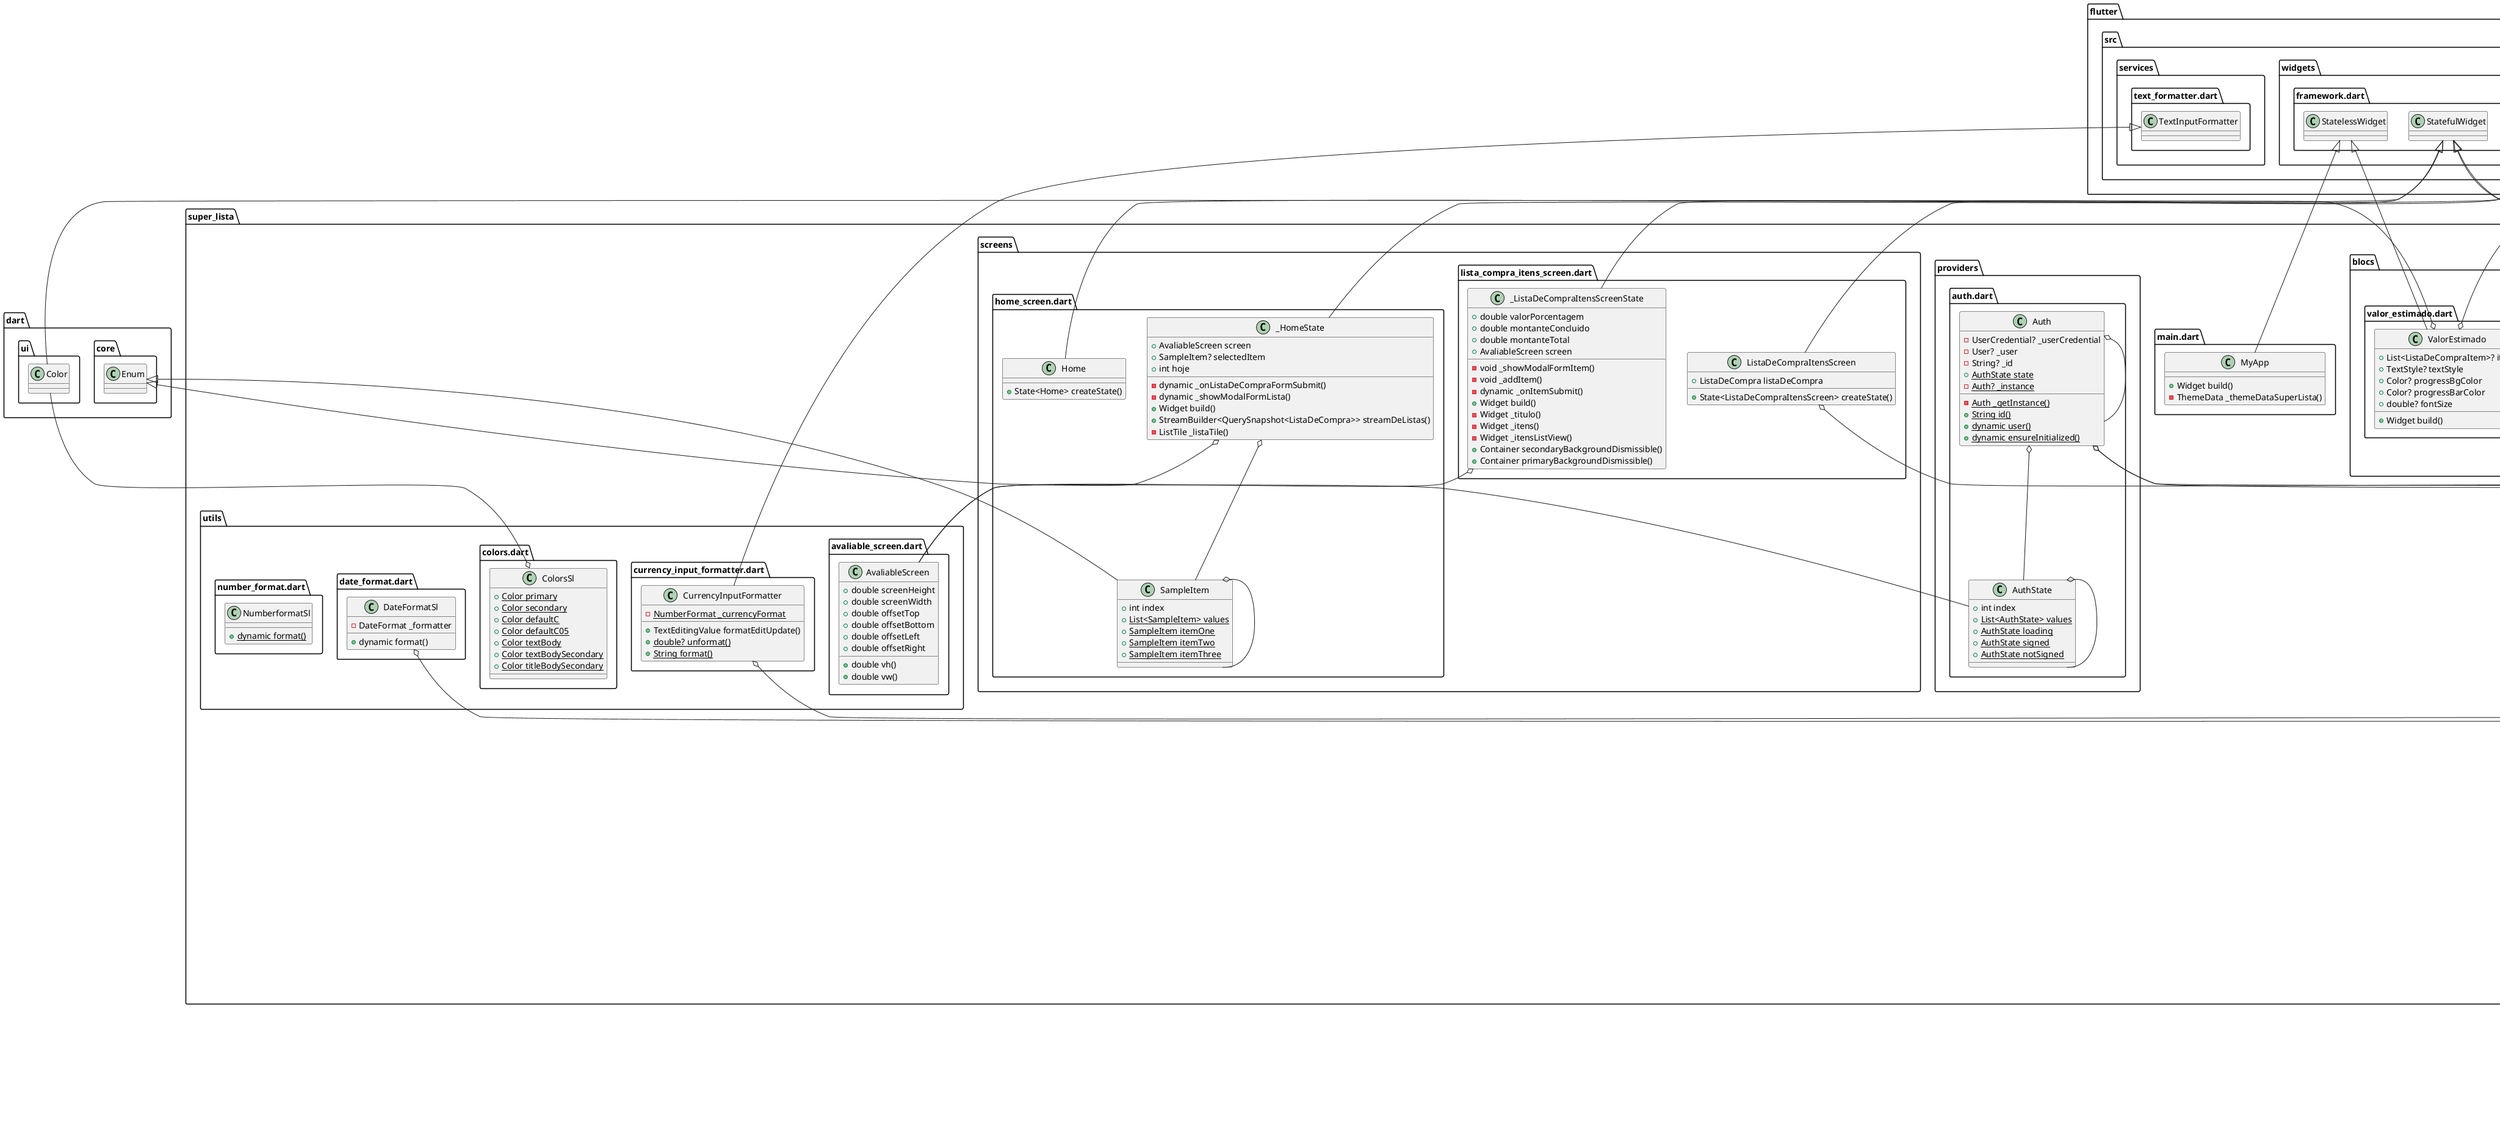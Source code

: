 @startuml
set namespaceSeparator ::

class "super_lista::blocs::lista_de_compra_form.dart::ListaDeCompraForm" {
  +dynamic Function(ListaDeCompra, String?, DateTime?) onSubmit
  +ListaDeCompra? listaDeCompra
  +State<ListaDeCompraForm> createState()
}

"super_lista::blocs::lista_de_compra_form.dart::ListaDeCompraForm" o-- "null::dynamic Function(ListaDeCompra, String, DateTime)"
"super_lista::blocs::lista_de_compra_form.dart::ListaDeCompraForm" o-- "super_lista::models::lista_de_compra.dart::ListaDeCompra"
"flutter::src::widgets::framework.dart::StatefulWidget" <|-- "super_lista::blocs::lista_de_compra_form.dart::ListaDeCompraForm"

class "super_lista::blocs::lista_de_compra_form.dart::_ListaDeCompraFormState" {
  -TextEditingController _tituloController
  -DateTime? _selectedDate
  +void initState()
  -dynamic _showDatePicker()
  -dynamic _submitForm()
  +Widget build()
}

"super_lista::blocs::lista_de_compra_form.dart::_ListaDeCompraFormState" o-- "flutter::src::widgets::editable_text.dart::TextEditingController"
"flutter::src::widgets::framework.dart::State" <|-- "super_lista::blocs::lista_de_compra_form.dart::_ListaDeCompraFormState"

class "super_lista::blocs::lista_de_compra_item_form.dart::ListaDeCompraItemForm" {
  +ListaDeCompraItem listaDeCompraItem
  +dynamic Function(String, int, double, ListaDeCompraItem) onSubmit
  +State<ListaDeCompraItemForm> createState()
}

"super_lista::blocs::lista_de_compra_item_form.dart::ListaDeCompraItemForm" o-- "super_lista::models::lista_de_compra_item.dart::ListaDeCompraItem"
"super_lista::blocs::lista_de_compra_item_form.dart::ListaDeCompraItemForm" o-- "null::dynamic Function(String, int, double, ListaDeCompraItem)"
"flutter::src::widgets::framework.dart::StatefulWidget" <|-- "super_lista::blocs::lista_de_compra_item_form.dart::ListaDeCompraItemForm"

class "super_lista::blocs::lista_de_compra_item_form.dart::_ListaDeCompraItemFormState" {
  -TextEditingController _tituloController
  -TextEditingController _quantidadeController
  -TextEditingController _valorUnidadeController
  -TextEditingController _valorTotalController
  -dynamic _sum()
  -dynamic _sincronizarValorTotal()
  -dynamic _sincronizarValorUnidade()
  +void initState()
  -dynamic _submitForm()
  +Widget build()
}

"super_lista::blocs::lista_de_compra_item_form.dart::_ListaDeCompraItemFormState" o-- "flutter::src::widgets::editable_text.dart::TextEditingController"
"flutter::src::widgets::framework.dart::State" <|-- "super_lista::blocs::lista_de_compra_item_form.dart::_ListaDeCompraItemFormState"

class "super_lista::blocs::valor_estimado.dart::ValorEstimado" {
  +List<ListaDeCompraItem>? itens
  +TextStyle? textStyle
  +Color? progressBgColor
  +Color? progressBarColor
  +double? fontSize
  +Widget build()
}

"super_lista::blocs::valor_estimado.dart::ValorEstimado" o-- "flutter::src::painting::text_style.dart::TextStyle"
"super_lista::blocs::valor_estimado.dart::ValorEstimado" o-- "dart::ui::Color"
"flutter::src::widgets::framework.dart::StatelessWidget" <|-- "super_lista::blocs::valor_estimado.dart::ValorEstimado"

class "super_lista::firebase_options.dart::DefaultFirebaseOptions" {
  {static} +FirebaseOptions web
  {static} +FirebaseOptions android
  {static} +FirebaseOptions ios
  {static} +FirebaseOptions macos
  {static} +FirebaseOptions windows
  {static} +FirebaseOptions currentPlatform
}

"super_lista::firebase_options.dart::DefaultFirebaseOptions" o-- "firebase_core_platform_interface::firebase_core_platform_interface.dart::FirebaseOptions"

class "super_lista::main.dart::MyApp" {
  +Widget build()
  -ThemeData _themeDataSuperLista()
}

"flutter::src::widgets::framework.dart::StatelessWidget" <|-- "super_lista::main.dart::MyApp"

class "super_lista::models::lista_de_compra.dart::ListaDeCompra" {
  +String? id
  +String userId
  +DateTime? data
  +String? titulo
  {static} -CollectionReference<ListaDeCompra> _collectionRef
  +Map<String, dynamic> toFirestore()
  {static} +Stream<DocumentSnapshot<ListaDeCompra>> find()
  {static} +Stream<QuerySnapshot<ListaDeCompra>> all()
  +ListaDeCompra save()
  +Stream<QuerySnapshot<ListaDeCompraItem>>? itens()
  +void delete()
}

"super_lista::models::lista_de_compra.dart::ListaDeCompra" o-- "cloud_firestore::cloud_firestore.dart::CollectionReference<ListaDeCompra>"

class "super_lista::models::lista_de_compra_item.dart::ListaDeCompraItem" {
  +String? titulo
  +String? id
  +String listaDeCompraId
  +bool isConcluido
  +DateTime? concluidoEm
  +DateTime criadoEm
  +int quantidade
  +double? valorTotal
  +double? valorUnidade
  {static} -CollectionReference<ListaDeCompraItem> _collectionRef
  +Map<String, dynamic> toFirestore()
  +Stream<DocumentSnapshot<ListaDeCompraItem>> find()
  {static} +Stream<QuerySnapshot<ListaDeCompraItem>> all()
  +ListaDeCompraItem setConcluido()
  +ListaDeCompraItem save()
  +void delete()
}

"super_lista::models::lista_de_compra_item.dart::ListaDeCompraItem" o-- "cloud_firestore::cloud_firestore.dart::CollectionReference<ListaDeCompraItem>"
"super_lista::models::model_base.dart::ModelBase" <|-- "super_lista::models::lista_de_compra_item.dart::ListaDeCompraItem"

abstract class "super_lista::models::model_base.dart::ModelBase" {
  {static} +FirebaseFirestore db
  {static} +String uid
}

"super_lista::models::model_base.dart::ModelBase" o-- "cloud_firestore::cloud_firestore.dart::FirebaseFirestore"

class "super_lista::providers::auth.dart::Auth" {
  -UserCredential? _userCredential
  -User? _user
  -String? _id
  {static} +AuthState state
  {static} -Auth? _instance
  {static} -Auth _getInstance()
  {static} +String id()
  {static} +dynamic user()
  {static} +dynamic ensureInitialized()
}

"super_lista::providers::auth.dart::Auth" o-- "firebase_auth::firebase_auth.dart::UserCredential"
"super_lista::providers::auth.dart::Auth" o-- "firebase_auth::firebase_auth.dart::User"
"super_lista::providers::auth.dart::Auth" o-- "super_lista::providers::auth.dart::AuthState"
"super_lista::providers::auth.dart::Auth" o-- "super_lista::providers::auth.dart::Auth"

class "super_lista::providers::auth.dart::AuthState" {
  +int index
  {static} +List<AuthState> values
  {static} +AuthState loading
  {static} +AuthState signed
  {static} +AuthState notSigned
}

"super_lista::providers::auth.dart::AuthState" o-- "super_lista::providers::auth.dart::AuthState"
"dart::core::Enum" <|-- "super_lista::providers::auth.dart::AuthState"

class "super_lista::screens::home_screen.dart::Home" {
  +State<Home> createState()
}

"flutter::src::widgets::framework.dart::StatefulWidget" <|-- "super_lista::screens::home_screen.dart::Home"

class "super_lista::screens::home_screen.dart::_HomeState" {
  +AvaliableScreen screen
  +SampleItem? selectedItem
  +int hoje
  -dynamic _onListaDeCompraFormSubmit()
  -dynamic _showModalFormLista()
  +Widget build()
  +StreamBuilder<QuerySnapshot<ListaDeCompra>> streamDeListas()
  -ListTile _listaTile()
}

"super_lista::screens::home_screen.dart::_HomeState" o-- "super_lista::utils::avaliable_screen.dart::AvaliableScreen"
"super_lista::screens::home_screen.dart::_HomeState" o-- "super_lista::screens::home_screen.dart::SampleItem"
"flutter::src::widgets::framework.dart::State" <|-- "super_lista::screens::home_screen.dart::_HomeState"

class "super_lista::screens::home_screen.dart::SampleItem" {
  +int index
  {static} +List<SampleItem> values
  {static} +SampleItem itemOne
  {static} +SampleItem itemTwo
  {static} +SampleItem itemThree
}

"super_lista::screens::home_screen.dart::SampleItem" o-- "super_lista::screens::home_screen.dart::SampleItem"
"dart::core::Enum" <|-- "super_lista::screens::home_screen.dart::SampleItem"

class "super_lista::screens::lista_compra_itens_screen.dart::ListaDeCompraItensScreen" {
  +ListaDeCompra listaDeCompra
  +State<ListaDeCompraItensScreen> createState()
}

"super_lista::screens::lista_compra_itens_screen.dart::ListaDeCompraItensScreen" o-- "super_lista::models::lista_de_compra.dart::ListaDeCompra"
"flutter::src::widgets::framework.dart::StatefulWidget" <|-- "super_lista::screens::lista_compra_itens_screen.dart::ListaDeCompraItensScreen"

class "super_lista::screens::lista_compra_itens_screen.dart::_ListaDeCompraItensScreenState" {
  +double valorPorcentagem
  +double montanteConcluido
  +double montanteTotal
  +AvaliableScreen screen
  -void _showModalFormItem()
  -void _addItem()
  -dynamic _onItemSubmit()
  +Widget build()
  -Widget _titulo()
  -Widget _itens()
  -Widget _itensListView()
  +Container secondaryBackgroundDismissible()
  +Container primaryBackgroundDismissible()
}

"super_lista::screens::lista_compra_itens_screen.dart::_ListaDeCompraItensScreenState" o-- "super_lista::utils::avaliable_screen.dart::AvaliableScreen"
"flutter::src::widgets::framework.dart::State" <|-- "super_lista::screens::lista_compra_itens_screen.dart::_ListaDeCompraItensScreenState"

class "super_lista::utils::avaliable_screen.dart::AvaliableScreen" {
  +double screenHeight
  +double screenWidth
  +double offsetTop
  +double offsetBottom
  +double offsetLeft
  +double offsetRight
  +double vh()
  +double vw()
}

class "super_lista::utils::colors.dart::ColorsSl" {
  {static} +Color primary
  {static} +Color secondary
  {static} +Color defaultC
  {static} +Color defaultC05
  {static} +Color textBody
  {static} +Color textBodySecondary
  {static} +Color titleBodySecondary
}

"super_lista::utils::colors.dart::ColorsSl" o-- "dart::ui::Color"

class "super_lista::utils::currency_input_formatter.dart::CurrencyInputFormatter" {
  {static} -NumberFormat _currencyFormat
  +TextEditingValue formatEditUpdate()
  {static} +double? unformat()
  {static} +String format()
}
"super_lista::utils::currency_input_formatter.dart::CurrencyInputFormatter" o-- "intl::src::intl::number_format.dart::NumberFormat"
"flutter::src::services::text_formatter.dart::TextInputFormatter" <|-- "super_lista::utils::currency_input_formatter.dart::CurrencyInputFormatter"

class "super_lista::utils::date_format.dart::DateFormatSl" {
  -DateFormat _formatter
  +dynamic format()
}

"super_lista::utils::date_format.dart::DateFormatSl" o-- "intl::src::intl::date_format.dart::DateFormat"

class "super_lista::utils::number_format.dart::NumberformatSl" {
  {static} +dynamic format()
}


@enduml